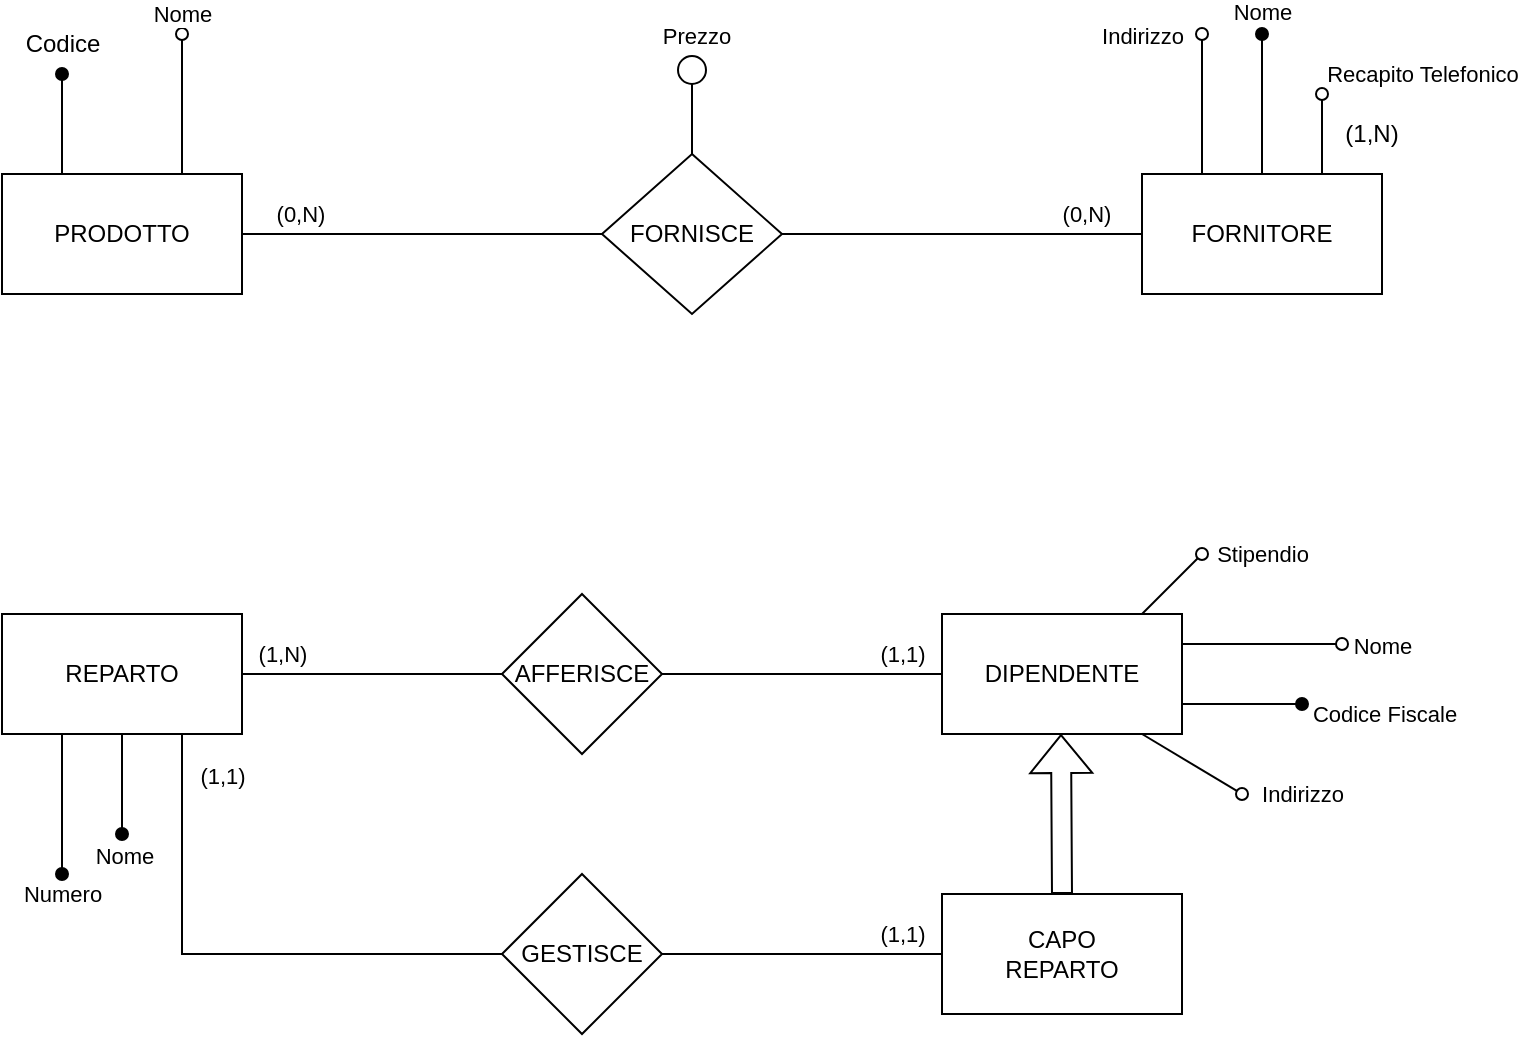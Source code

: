 <mxfile version="24.8.3">
  <diagram id="R2lEEEUBdFMjLlhIrx00" name="Page-1">
    <mxGraphModel dx="1050" dy="691" grid="1" gridSize="10" guides="1" tooltips="1" connect="1" arrows="1" fold="1" page="1" pageScale="1" pageWidth="850" pageHeight="1100" background="none" math="0" shadow="0" extFonts="Permanent Marker^https://fonts.googleapis.com/css?family=Permanent+Marker">
      <root>
        <mxCell id="0" />
        <mxCell id="1" parent="0" />
        <mxCell id="3NkVY13ePj7WuvYUsF0g-21" style="edgeStyle=orthogonalEdgeStyle;rounded=0;orthogonalLoop=1;jettySize=auto;html=1;exitX=0.25;exitY=0;exitDx=0;exitDy=0;endArrow=oval;endFill=1;" parent="1" source="3NkVY13ePj7WuvYUsF0g-1" edge="1">
          <mxGeometry relative="1" as="geometry">
            <mxPoint x="100" y="190" as="targetPoint" />
          </mxGeometry>
        </mxCell>
        <mxCell id="3NkVY13ePj7WuvYUsF0g-22" style="edgeStyle=orthogonalEdgeStyle;rounded=0;orthogonalLoop=1;jettySize=auto;html=1;exitX=0.75;exitY=0;exitDx=0;exitDy=0;endArrow=oval;endFill=0;" parent="1" source="3NkVY13ePj7WuvYUsF0g-1" edge="1">
          <mxGeometry relative="1" as="geometry">
            <mxPoint x="160" y="170" as="targetPoint" />
          </mxGeometry>
        </mxCell>
        <mxCell id="3NkVY13ePj7WuvYUsF0g-23" value="Nome" style="edgeLabel;html=1;align=center;verticalAlign=middle;resizable=0;points=[];" parent="3NkVY13ePj7WuvYUsF0g-22" vertex="1" connectable="0">
          <mxGeometry x="1" y="2" relative="1" as="geometry">
            <mxPoint x="2" y="-10" as="offset" />
          </mxGeometry>
        </mxCell>
        <mxCell id="3NkVY13ePj7WuvYUsF0g-1" value="PRODOTTO" style="rounded=0;whiteSpace=wrap;html=1;" parent="1" vertex="1">
          <mxGeometry x="70" y="240" width="120" height="60" as="geometry" />
        </mxCell>
        <mxCell id="3NkVY13ePj7WuvYUsF0g-14" style="edgeStyle=orthogonalEdgeStyle;rounded=0;orthogonalLoop=1;jettySize=auto;html=1;endArrow=oval;endFill=1;" parent="1" source="3NkVY13ePj7WuvYUsF0g-2" edge="1">
          <mxGeometry relative="1" as="geometry">
            <mxPoint x="700" y="170" as="targetPoint" />
          </mxGeometry>
        </mxCell>
        <mxCell id="3NkVY13ePj7WuvYUsF0g-16" value="Nome" style="edgeLabel;html=1;align=center;verticalAlign=middle;resizable=0;points=[];" parent="3NkVY13ePj7WuvYUsF0g-14" vertex="1" connectable="0">
          <mxGeometry x="0.994" y="5" relative="1" as="geometry">
            <mxPoint x="5" y="-11" as="offset" />
          </mxGeometry>
        </mxCell>
        <mxCell id="3NkVY13ePj7WuvYUsF0g-15" style="edgeStyle=orthogonalEdgeStyle;rounded=0;orthogonalLoop=1;jettySize=auto;html=1;exitX=0.25;exitY=0;exitDx=0;exitDy=0;endArrow=oval;endFill=0;" parent="1" source="3NkVY13ePj7WuvYUsF0g-2" edge="1">
          <mxGeometry relative="1" as="geometry">
            <mxPoint x="670" y="170" as="targetPoint" />
          </mxGeometry>
        </mxCell>
        <mxCell id="3NkVY13ePj7WuvYUsF0g-18" value="Indirizzo" style="edgeLabel;html=1;align=center;verticalAlign=middle;resizable=0;points=[];" parent="3NkVY13ePj7WuvYUsF0g-15" vertex="1" connectable="0">
          <mxGeometry x="0.949" relative="1" as="geometry">
            <mxPoint x="-30" y="-1" as="offset" />
          </mxGeometry>
        </mxCell>
        <mxCell id="3NkVY13ePj7WuvYUsF0g-17" style="edgeStyle=orthogonalEdgeStyle;rounded=0;orthogonalLoop=1;jettySize=auto;html=1;exitX=0.75;exitY=0;exitDx=0;exitDy=0;endArrow=oval;endFill=0;" parent="1" source="3NkVY13ePj7WuvYUsF0g-2" edge="1">
          <mxGeometry relative="1" as="geometry">
            <mxPoint x="730" y="200" as="targetPoint" />
          </mxGeometry>
        </mxCell>
        <mxCell id="3NkVY13ePj7WuvYUsF0g-19" value="Recapito Telefonico" style="edgeLabel;html=1;align=center;verticalAlign=middle;resizable=0;points=[];" parent="3NkVY13ePj7WuvYUsF0g-17" vertex="1" connectable="0">
          <mxGeometry x="0.766" y="2" relative="1" as="geometry">
            <mxPoint x="52" y="-15" as="offset" />
          </mxGeometry>
        </mxCell>
        <mxCell id="3NkVY13ePj7WuvYUsF0g-2" value="FORNITORE" style="rounded=0;whiteSpace=wrap;html=1;" parent="1" vertex="1">
          <mxGeometry x="640" y="240" width="120" height="60" as="geometry" />
        </mxCell>
        <mxCell id="3NkVY13ePj7WuvYUsF0g-5" value="(0,N)" style="edgeStyle=orthogonalEdgeStyle;rounded=0;orthogonalLoop=1;jettySize=auto;html=1;endArrow=none;endFill=0;verticalAlign=middle;" parent="1" source="3NkVY13ePj7WuvYUsF0g-3" target="3NkVY13ePj7WuvYUsF0g-2" edge="1">
          <mxGeometry x="0.684" y="10" relative="1" as="geometry">
            <mxPoint as="offset" />
          </mxGeometry>
        </mxCell>
        <mxCell id="3NkVY13ePj7WuvYUsF0g-6" value="(0,N)" style="edgeStyle=orthogonalEdgeStyle;rounded=0;orthogonalLoop=1;jettySize=auto;html=1;entryX=1;entryY=0.5;entryDx=0;entryDy=0;startArrow=none;startFill=0;endArrow=none;endFill=0;labelPosition=center;verticalLabelPosition=middle;align=center;verticalAlign=middle;" parent="1" source="3NkVY13ePj7WuvYUsF0g-3" target="3NkVY13ePj7WuvYUsF0g-1" edge="1">
          <mxGeometry x="0.684" y="-10" relative="1" as="geometry">
            <mxPoint as="offset" />
          </mxGeometry>
        </mxCell>
        <mxCell id="3NkVY13ePj7WuvYUsF0g-11" style="edgeStyle=orthogonalEdgeStyle;rounded=0;orthogonalLoop=1;jettySize=auto;html=1;endArrow=circle;endFill=0;" parent="1" source="3NkVY13ePj7WuvYUsF0g-3" edge="1">
          <mxGeometry relative="1" as="geometry">
            <mxPoint x="415" y="180" as="targetPoint" />
          </mxGeometry>
        </mxCell>
        <mxCell id="3NkVY13ePj7WuvYUsF0g-12" value="Prezzo" style="edgeLabel;html=1;align=center;verticalAlign=middle;resizable=0;points=[];" parent="3NkVY13ePj7WuvYUsF0g-11" vertex="1" connectable="0">
          <mxGeometry x="1" y="3" relative="1" as="geometry">
            <mxPoint x="5" y="-9" as="offset" />
          </mxGeometry>
        </mxCell>
        <mxCell id="3NkVY13ePj7WuvYUsF0g-3" value="FORNISCE" style="rhombus;whiteSpace=wrap;html=1;" parent="1" vertex="1">
          <mxGeometry x="370" y="230" width="90" height="80" as="geometry" />
        </mxCell>
        <mxCell id="3NkVY13ePj7WuvYUsF0g-20" value="(1,N)" style="text;html=1;align=center;verticalAlign=middle;whiteSpace=wrap;rounded=0;" parent="1" vertex="1">
          <mxGeometry x="730" y="210" width="50" height="20" as="geometry" />
        </mxCell>
        <mxCell id="3NkVY13ePj7WuvYUsF0g-24" value="Codice" style="text;html=1;align=center;verticalAlign=middle;resizable=0;points=[];autosize=1;strokeColor=none;fillColor=none;" parent="1" vertex="1">
          <mxGeometry x="70" y="160" width="60" height="30" as="geometry" />
        </mxCell>
        <mxCell id="3NkVY13ePj7WuvYUsF0g-36" style="edgeStyle=orthogonalEdgeStyle;rounded=0;orthogonalLoop=1;jettySize=auto;html=1;exitX=0.25;exitY=1;exitDx=0;exitDy=0;endArrow=oval;endFill=1;" parent="1" source="3NkVY13ePj7WuvYUsF0g-29" edge="1">
          <mxGeometry relative="1" as="geometry">
            <mxPoint x="100" y="590" as="targetPoint" />
          </mxGeometry>
        </mxCell>
        <mxCell id="3NkVY13ePj7WuvYUsF0g-38" value="Numero" style="edgeLabel;html=1;align=center;verticalAlign=middle;resizable=0;points=[];" parent="3NkVY13ePj7WuvYUsF0g-36" vertex="1" connectable="0">
          <mxGeometry x="0.893" y="-1" relative="1" as="geometry">
            <mxPoint x="1" y="14" as="offset" />
          </mxGeometry>
        </mxCell>
        <mxCell id="3NkVY13ePj7WuvYUsF0g-64" style="edgeStyle=orthogonalEdgeStyle;rounded=0;orthogonalLoop=1;jettySize=auto;html=1;exitX=0.5;exitY=1;exitDx=0;exitDy=0;endArrow=oval;endFill=1;" parent="1" source="3NkVY13ePj7WuvYUsF0g-29" edge="1">
          <mxGeometry relative="1" as="geometry">
            <mxPoint x="130" y="570" as="targetPoint" />
          </mxGeometry>
        </mxCell>
        <mxCell id="3NkVY13ePj7WuvYUsF0g-65" value="Nome" style="edgeLabel;html=1;align=center;verticalAlign=middle;resizable=0;points=[];" parent="3NkVY13ePj7WuvYUsF0g-64" vertex="1" connectable="0">
          <mxGeometry x="0.383" y="-1" relative="1" as="geometry">
            <mxPoint x="1" y="26" as="offset" />
          </mxGeometry>
        </mxCell>
        <mxCell id="3NkVY13ePj7WuvYUsF0g-29" value="REPARTO" style="rounded=0;whiteSpace=wrap;html=1;" parent="1" vertex="1">
          <mxGeometry x="70" y="460" width="120" height="60" as="geometry" />
        </mxCell>
        <mxCell id="3NkVY13ePj7WuvYUsF0g-41" style="edgeStyle=orthogonalEdgeStyle;rounded=0;orthogonalLoop=1;jettySize=auto;html=1;exitX=1;exitY=0.25;exitDx=0;exitDy=0;endArrow=oval;endFill=0;" parent="1" source="3NkVY13ePj7WuvYUsF0g-31" edge="1">
          <mxGeometry relative="1" as="geometry">
            <mxPoint x="740" y="475" as="targetPoint" />
          </mxGeometry>
        </mxCell>
        <mxCell id="3NkVY13ePj7WuvYUsF0g-47" value="Nome" style="edgeLabel;html=1;align=center;verticalAlign=middle;resizable=0;points=[];" parent="3NkVY13ePj7WuvYUsF0g-41" vertex="1" connectable="0">
          <mxGeometry x="0.895" y="-1" relative="1" as="geometry">
            <mxPoint x="24" as="offset" />
          </mxGeometry>
        </mxCell>
        <mxCell id="3NkVY13ePj7WuvYUsF0g-42" style="edgeStyle=orthogonalEdgeStyle;rounded=0;orthogonalLoop=1;jettySize=auto;html=1;exitX=1;exitY=0.75;exitDx=0;exitDy=0;endArrow=oval;endFill=1;" parent="1" source="3NkVY13ePj7WuvYUsF0g-31" edge="1">
          <mxGeometry relative="1" as="geometry">
            <mxPoint x="720" y="505" as="targetPoint" />
          </mxGeometry>
        </mxCell>
        <mxCell id="3NkVY13ePj7WuvYUsF0g-48" value="Codice Fiscale" style="edgeLabel;html=1;align=center;verticalAlign=middle;resizable=0;points=[];" parent="3NkVY13ePj7WuvYUsF0g-42" vertex="1" connectable="0">
          <mxGeometry x="0.83" y="3" relative="1" as="geometry">
            <mxPoint x="46" y="8" as="offset" />
          </mxGeometry>
        </mxCell>
        <mxCell id="3NkVY13ePj7WuvYUsF0g-31" value="DIPENDENTE" style="rounded=0;whiteSpace=wrap;html=1;" parent="1" vertex="1">
          <mxGeometry x="540" y="460" width="120" height="60" as="geometry" />
        </mxCell>
        <mxCell id="3NkVY13ePj7WuvYUsF0g-54" style="edgeStyle=orthogonalEdgeStyle;rounded=0;orthogonalLoop=1;jettySize=auto;html=1;exitX=0;exitY=0.5;exitDx=0;exitDy=0;entryX=1;entryY=0.5;entryDx=0;entryDy=0;endArrow=none;endFill=0;" parent="1" source="3NkVY13ePj7WuvYUsF0g-32" target="3NkVY13ePj7WuvYUsF0g-53" edge="1">
          <mxGeometry relative="1" as="geometry" />
        </mxCell>
        <mxCell id="3NkVY13ePj7WuvYUsF0g-59" value="(1,1)" style="edgeLabel;html=1;align=center;verticalAlign=middle;resizable=0;points=[];" parent="3NkVY13ePj7WuvYUsF0g-54" vertex="1" connectable="0">
          <mxGeometry x="-0.326" y="1" relative="1" as="geometry">
            <mxPoint x="27" y="-11" as="offset" />
          </mxGeometry>
        </mxCell>
        <mxCell id="3NkVY13ePj7WuvYUsF0g-32" value="CAPO&lt;div&gt;REPARTO&lt;/div&gt;" style="rounded=0;whiteSpace=wrap;html=1;" parent="1" vertex="1">
          <mxGeometry x="540" y="600" width="120" height="60" as="geometry" />
        </mxCell>
        <mxCell id="3NkVY13ePj7WuvYUsF0g-40" value="" style="shape=flexArrow;endArrow=classic;html=1;rounded=0;exitX=0.5;exitY=0;exitDx=0;exitDy=0;" parent="1" source="3NkVY13ePj7WuvYUsF0g-32" edge="1">
          <mxGeometry width="50" height="50" relative="1" as="geometry">
            <mxPoint x="599.5" y="580" as="sourcePoint" />
            <mxPoint x="599.5" y="520" as="targetPoint" />
          </mxGeometry>
        </mxCell>
        <mxCell id="3NkVY13ePj7WuvYUsF0g-46" value="" style="endArrow=oval;html=1;rounded=0;endFill=0;" parent="1" edge="1">
          <mxGeometry width="50" height="50" relative="1" as="geometry">
            <mxPoint x="640" y="460" as="sourcePoint" />
            <mxPoint x="670" y="430" as="targetPoint" />
          </mxGeometry>
        </mxCell>
        <mxCell id="3NkVY13ePj7WuvYUsF0g-49" value="Stipendio" style="edgeLabel;html=1;align=center;verticalAlign=middle;resizable=0;points=[];" parent="3NkVY13ePj7WuvYUsF0g-46" vertex="1" connectable="0">
          <mxGeometry x="0.48" y="-4" relative="1" as="geometry">
            <mxPoint x="35" y="-11" as="offset" />
          </mxGeometry>
        </mxCell>
        <mxCell id="3NkVY13ePj7WuvYUsF0g-50" value="" style="endArrow=oval;html=1;rounded=0;endFill=0;" parent="1" edge="1">
          <mxGeometry width="50" height="50" relative="1" as="geometry">
            <mxPoint x="640" y="520" as="sourcePoint" />
            <mxPoint x="690" y="550" as="targetPoint" />
          </mxGeometry>
        </mxCell>
        <mxCell id="3NkVY13ePj7WuvYUsF0g-51" value="Indirizzo" style="edgeLabel;html=1;align=center;verticalAlign=middle;resizable=0;points=[];" parent="3NkVY13ePj7WuvYUsF0g-50" vertex="1" connectable="0">
          <mxGeometry x="0.201" relative="1" as="geometry">
            <mxPoint x="50" y="12" as="offset" />
          </mxGeometry>
        </mxCell>
        <mxCell id="3NkVY13ePj7WuvYUsF0g-60" style="edgeStyle=orthogonalEdgeStyle;rounded=0;orthogonalLoop=1;jettySize=auto;html=1;entryX=1;entryY=0.5;entryDx=0;entryDy=0;endArrow=none;endFill=0;" parent="1" source="3NkVY13ePj7WuvYUsF0g-52" target="3NkVY13ePj7WuvYUsF0g-29" edge="1">
          <mxGeometry relative="1" as="geometry" />
        </mxCell>
        <mxCell id="3NkVY13ePj7WuvYUsF0g-63" value="(1,N)" style="edgeLabel;html=1;align=center;verticalAlign=middle;resizable=0;points=[];" parent="3NkVY13ePj7WuvYUsF0g-60" vertex="1" connectable="0">
          <mxGeometry x="0.172" y="2" relative="1" as="geometry">
            <mxPoint x="-34" y="-12" as="offset" />
          </mxGeometry>
        </mxCell>
        <mxCell id="3NkVY13ePj7WuvYUsF0g-61" style="edgeStyle=orthogonalEdgeStyle;rounded=0;orthogonalLoop=1;jettySize=auto;html=1;exitX=1;exitY=0.5;exitDx=0;exitDy=0;entryX=0;entryY=0.5;entryDx=0;entryDy=0;endArrow=none;endFill=0;" parent="1" source="3NkVY13ePj7WuvYUsF0g-52" target="3NkVY13ePj7WuvYUsF0g-31" edge="1">
          <mxGeometry relative="1" as="geometry" />
        </mxCell>
        <mxCell id="3NkVY13ePj7WuvYUsF0g-62" value="(1,1)" style="edgeLabel;html=1;align=center;verticalAlign=middle;resizable=0;points=[];" parent="3NkVY13ePj7WuvYUsF0g-61" vertex="1" connectable="0">
          <mxGeometry x="-0.017" relative="1" as="geometry">
            <mxPoint x="51" y="-10" as="offset" />
          </mxGeometry>
        </mxCell>
        <mxCell id="3NkVY13ePj7WuvYUsF0g-52" value="AFFERISCE" style="rhombus;whiteSpace=wrap;html=1;" parent="1" vertex="1">
          <mxGeometry x="320" y="450" width="80" height="80" as="geometry" />
        </mxCell>
        <mxCell id="3NkVY13ePj7WuvYUsF0g-57" style="edgeStyle=orthogonalEdgeStyle;rounded=0;orthogonalLoop=1;jettySize=auto;html=1;exitX=0;exitY=0.5;exitDx=0;exitDy=0;entryX=0.75;entryY=1;entryDx=0;entryDy=0;endArrow=none;endFill=0;" parent="1" source="3NkVY13ePj7WuvYUsF0g-53" target="3NkVY13ePj7WuvYUsF0g-29" edge="1">
          <mxGeometry relative="1" as="geometry" />
        </mxCell>
        <mxCell id="3NkVY13ePj7WuvYUsF0g-58" value="(1,1)" style="edgeLabel;html=1;align=center;verticalAlign=middle;resizable=0;points=[];" parent="3NkVY13ePj7WuvYUsF0g-57" vertex="1" connectable="0">
          <mxGeometry x="0.738" y="1" relative="1" as="geometry">
            <mxPoint x="21" y="-15" as="offset" />
          </mxGeometry>
        </mxCell>
        <mxCell id="3NkVY13ePj7WuvYUsF0g-53" value="GESTISCE" style="rhombus;whiteSpace=wrap;html=1;" parent="1" vertex="1">
          <mxGeometry x="320" y="590" width="80" height="80" as="geometry" />
        </mxCell>
      </root>
    </mxGraphModel>
  </diagram>
</mxfile>
